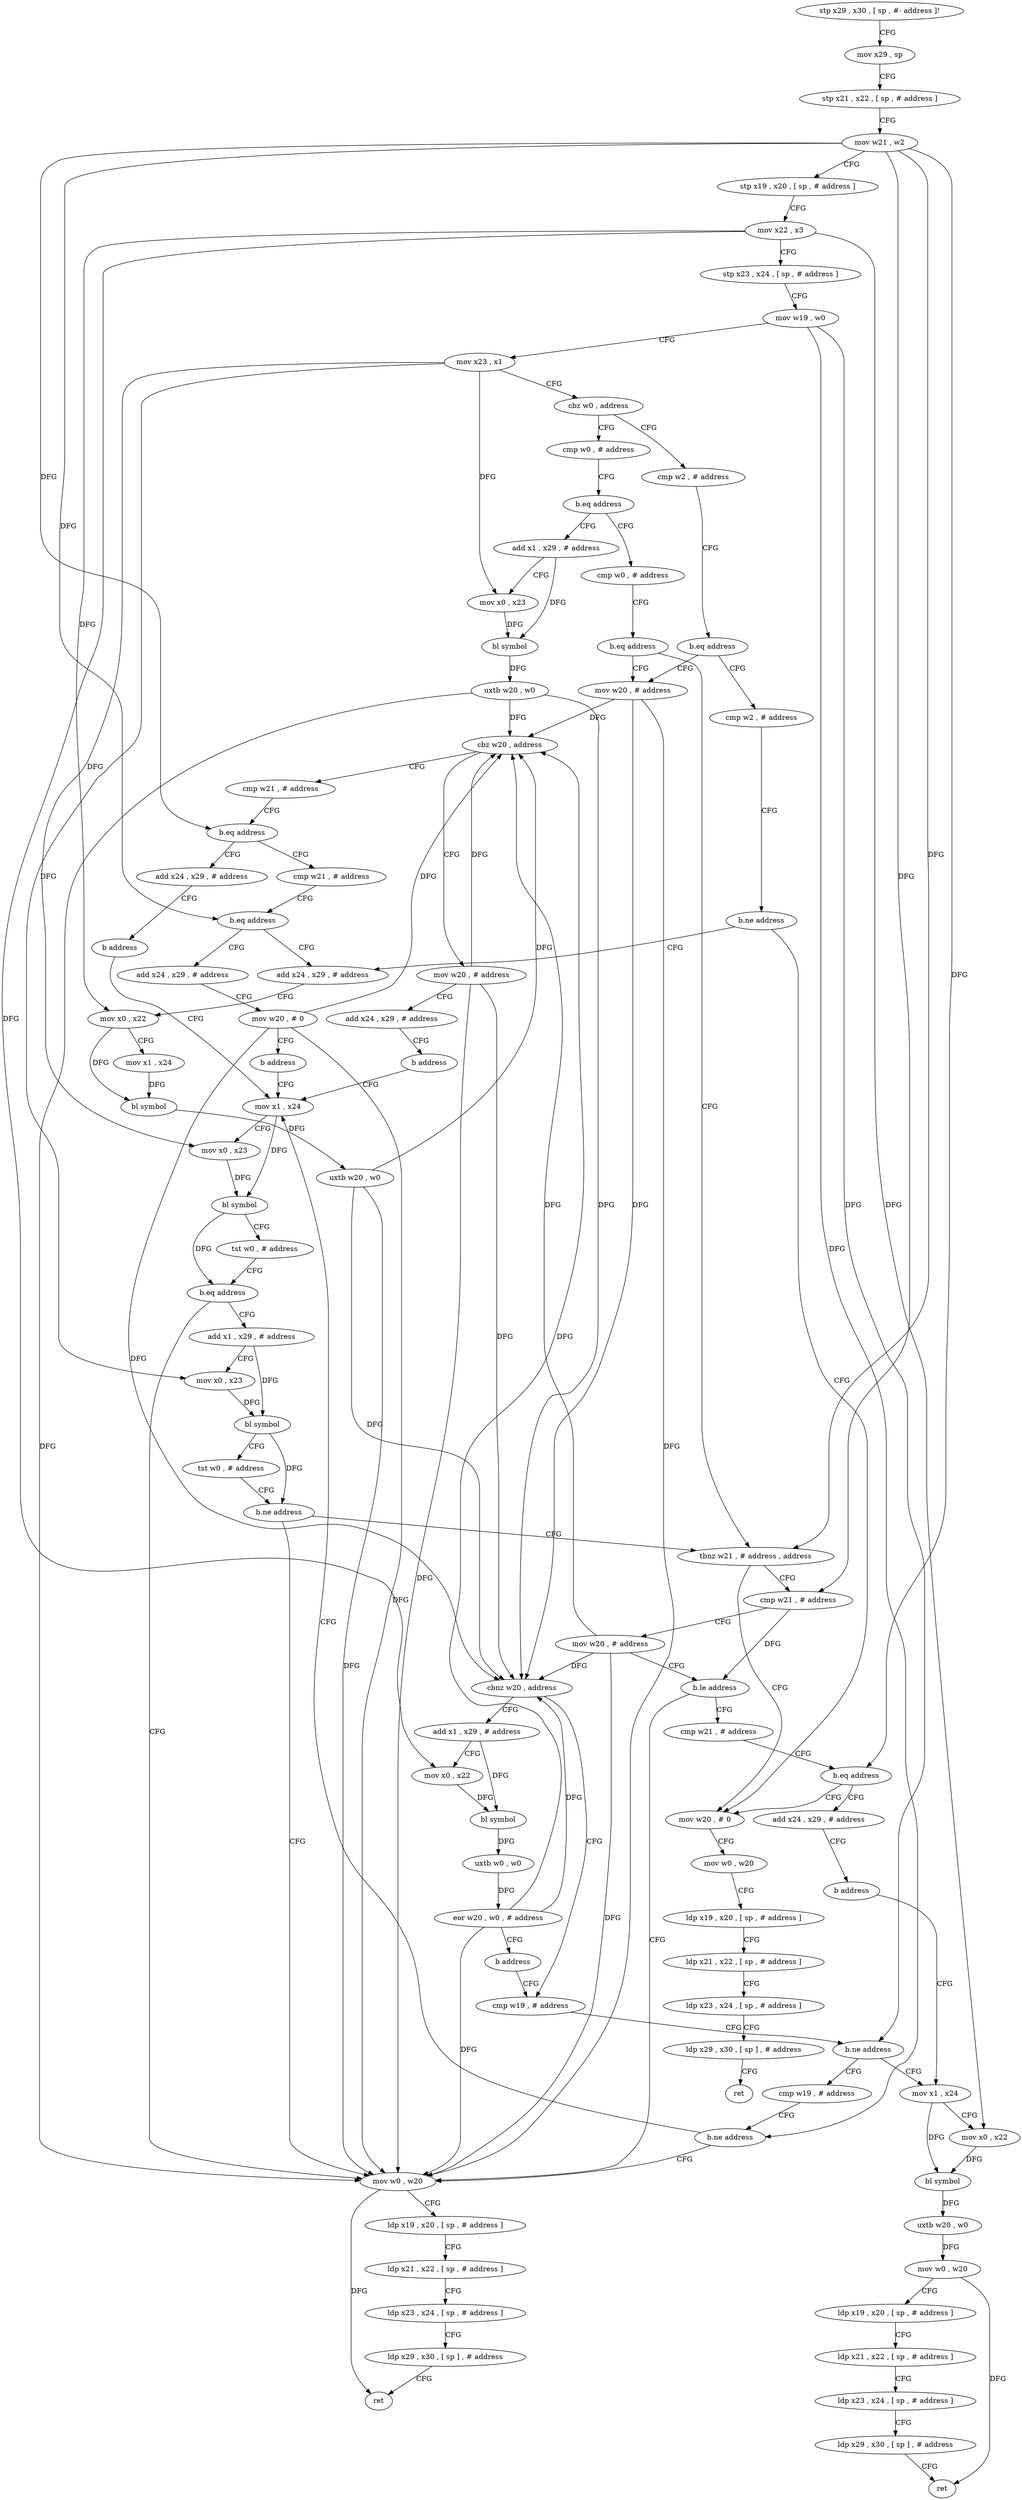 digraph "func" {
"128632" [label = "stp x29 , x30 , [ sp , #- address ]!" ]
"128636" [label = "mov x29 , sp" ]
"128640" [label = "stp x21 , x22 , [ sp , # address ]" ]
"128644" [label = "mov w21 , w2" ]
"128648" [label = "stp x19 , x20 , [ sp , # address ]" ]
"128652" [label = "mov x22 , x3" ]
"128656" [label = "stp x23 , x24 , [ sp , # address ]" ]
"128660" [label = "mov w19 , w0" ]
"128664" [label = "mov x23 , x1" ]
"128668" [label = "cbz w0 , address" ]
"128720" [label = "cmp w2 , # address" ]
"128672" [label = "cmp w0 , # address" ]
"128724" [label = "b.eq address" ]
"128688" [label = "mov w20 , # address" ]
"128728" [label = "cmp w2 , # address" ]
"128676" [label = "b.eq address" ]
"128912" [label = "add x1 , x29 , # address" ]
"128680" [label = "cmp w0 , # address" ]
"128692" [label = "mov w0 , w20" ]
"128732" [label = "b.ne address" ]
"128880" [label = "mov w20 , # 0" ]
"128736" [label = "add x24 , x29 , # address" ]
"128916" [label = "mov x0 , x23" ]
"128920" [label = "bl symbol" ]
"128924" [label = "uxtb w20 , w0" ]
"128928" [label = "cbz w20 , address" ]
"128984" [label = "mov w20 , # address" ]
"128932" [label = "cmp w21 , # address" ]
"128684" [label = "b.eq address" ]
"128856" [label = "tbnz w21 , # address , address" ]
"128884" [label = "mov w0 , w20" ]
"128888" [label = "ldp x19 , x20 , [ sp , # address ]" ]
"128892" [label = "ldp x21 , x22 , [ sp , # address ]" ]
"128896" [label = "ldp x23 , x24 , [ sp , # address ]" ]
"128900" [label = "ldp x29 , x30 , [ sp ] , # address" ]
"128904" [label = "ret" ]
"128740" [label = "mov x0 , x22" ]
"128744" [label = "mov x1 , x24" ]
"128748" [label = "bl symbol" ]
"128752" [label = "uxtb w20 , w0" ]
"128756" [label = "cbnz w20 , address" ]
"128960" [label = "add x1 , x29 , # address" ]
"128760" [label = "cmp w19 , # address" ]
"128988" [label = "add x24 , x29 , # address" ]
"128992" [label = "b address" ]
"128816" [label = "mov x1 , x24" ]
"128936" [label = "b.eq address" ]
"129004" [label = "add x24 , x29 , # address" ]
"128940" [label = "cmp w21 , # address" ]
"128860" [label = "cmp w21 , # address" ]
"128964" [label = "mov x0 , x22" ]
"128968" [label = "bl symbol" ]
"128972" [label = "uxtb w0 , w0" ]
"128976" [label = "eor w20 , w0 , # address" ]
"128980" [label = "b address" ]
"128764" [label = "b.ne address" ]
"128808" [label = "cmp w19 , # address" ]
"128768" [label = "mov x1 , x24" ]
"128820" [label = "mov x0 , x23" ]
"128824" [label = "bl symbol" ]
"128828" [label = "tst w0 , # address" ]
"128832" [label = "b.eq address" ]
"128836" [label = "add x1 , x29 , # address" ]
"129008" [label = "b address" ]
"128944" [label = "b.eq address" ]
"128948" [label = "add x24 , x29 , # address" ]
"128864" [label = "mov w20 , # address" ]
"128868" [label = "b.le address" ]
"128872" [label = "cmp w21 , # address" ]
"128812" [label = "b.ne address" ]
"128772" [label = "mov x0 , x22" ]
"128776" [label = "bl symbol" ]
"128780" [label = "uxtb w20 , w0" ]
"128784" [label = "mov w0 , w20" ]
"128788" [label = "ldp x19 , x20 , [ sp , # address ]" ]
"128792" [label = "ldp x21 , x22 , [ sp , # address ]" ]
"128796" [label = "ldp x23 , x24 , [ sp , # address ]" ]
"128800" [label = "ldp x29 , x30 , [ sp ] , # address" ]
"128804" [label = "ret" ]
"128696" [label = "ldp x19 , x20 , [ sp , # address ]" ]
"128700" [label = "ldp x21 , x22 , [ sp , # address ]" ]
"128704" [label = "ldp x23 , x24 , [ sp , # address ]" ]
"128708" [label = "ldp x29 , x30 , [ sp ] , # address" ]
"128712" [label = "ret" ]
"128840" [label = "mov x0 , x23" ]
"128844" [label = "bl symbol" ]
"128848" [label = "tst w0 , # address" ]
"128852" [label = "b.ne address" ]
"128952" [label = "mov w20 , # 0" ]
"128956" [label = "b address" ]
"128876" [label = "b.eq address" ]
"128996" [label = "add x24 , x29 , # address" ]
"129000" [label = "b address" ]
"128632" -> "128636" [ label = "CFG" ]
"128636" -> "128640" [ label = "CFG" ]
"128640" -> "128644" [ label = "CFG" ]
"128644" -> "128648" [ label = "CFG" ]
"128644" -> "128936" [ label = "DFG" ]
"128644" -> "128856" [ label = "DFG" ]
"128644" -> "128944" [ label = "DFG" ]
"128644" -> "128860" [ label = "DFG" ]
"128644" -> "128876" [ label = "DFG" ]
"128648" -> "128652" [ label = "CFG" ]
"128652" -> "128656" [ label = "CFG" ]
"128652" -> "128740" [ label = "DFG" ]
"128652" -> "128964" [ label = "DFG" ]
"128652" -> "128772" [ label = "DFG" ]
"128656" -> "128660" [ label = "CFG" ]
"128660" -> "128664" [ label = "CFG" ]
"128660" -> "128764" [ label = "DFG" ]
"128660" -> "128812" [ label = "DFG" ]
"128664" -> "128668" [ label = "CFG" ]
"128664" -> "128916" [ label = "DFG" ]
"128664" -> "128820" [ label = "DFG" ]
"128664" -> "128840" [ label = "DFG" ]
"128668" -> "128720" [ label = "CFG" ]
"128668" -> "128672" [ label = "CFG" ]
"128720" -> "128724" [ label = "CFG" ]
"128672" -> "128676" [ label = "CFG" ]
"128724" -> "128688" [ label = "CFG" ]
"128724" -> "128728" [ label = "CFG" ]
"128688" -> "128692" [ label = "DFG" ]
"128688" -> "128928" [ label = "DFG" ]
"128688" -> "128756" [ label = "DFG" ]
"128728" -> "128732" [ label = "CFG" ]
"128676" -> "128912" [ label = "CFG" ]
"128676" -> "128680" [ label = "CFG" ]
"128912" -> "128916" [ label = "CFG" ]
"128912" -> "128920" [ label = "DFG" ]
"128680" -> "128684" [ label = "CFG" ]
"128692" -> "128696" [ label = "CFG" ]
"128692" -> "128712" [ label = "DFG" ]
"128732" -> "128880" [ label = "CFG" ]
"128732" -> "128736" [ label = "CFG" ]
"128880" -> "128884" [ label = "CFG" ]
"128736" -> "128740" [ label = "CFG" ]
"128916" -> "128920" [ label = "DFG" ]
"128920" -> "128924" [ label = "DFG" ]
"128924" -> "128928" [ label = "DFG" ]
"128924" -> "128692" [ label = "DFG" ]
"128924" -> "128756" [ label = "DFG" ]
"128928" -> "128984" [ label = "CFG" ]
"128928" -> "128932" [ label = "CFG" ]
"128984" -> "128988" [ label = "CFG" ]
"128984" -> "128928" [ label = "DFG" ]
"128984" -> "128692" [ label = "DFG" ]
"128984" -> "128756" [ label = "DFG" ]
"128932" -> "128936" [ label = "CFG" ]
"128684" -> "128856" [ label = "CFG" ]
"128684" -> "128688" [ label = "CFG" ]
"128856" -> "128880" [ label = "CFG" ]
"128856" -> "128860" [ label = "CFG" ]
"128884" -> "128888" [ label = "CFG" ]
"128888" -> "128892" [ label = "CFG" ]
"128892" -> "128896" [ label = "CFG" ]
"128896" -> "128900" [ label = "CFG" ]
"128900" -> "128904" [ label = "CFG" ]
"128740" -> "128744" [ label = "CFG" ]
"128740" -> "128748" [ label = "DFG" ]
"128744" -> "128748" [ label = "DFG" ]
"128748" -> "128752" [ label = "DFG" ]
"128752" -> "128756" [ label = "DFG" ]
"128752" -> "128928" [ label = "DFG" ]
"128752" -> "128692" [ label = "DFG" ]
"128756" -> "128960" [ label = "CFG" ]
"128756" -> "128760" [ label = "CFG" ]
"128960" -> "128964" [ label = "CFG" ]
"128960" -> "128968" [ label = "DFG" ]
"128760" -> "128764" [ label = "CFG" ]
"128988" -> "128992" [ label = "CFG" ]
"128992" -> "128816" [ label = "CFG" ]
"128816" -> "128820" [ label = "CFG" ]
"128816" -> "128824" [ label = "DFG" ]
"128936" -> "129004" [ label = "CFG" ]
"128936" -> "128940" [ label = "CFG" ]
"129004" -> "129008" [ label = "CFG" ]
"128940" -> "128944" [ label = "CFG" ]
"128860" -> "128864" [ label = "CFG" ]
"128860" -> "128868" [ label = "DFG" ]
"128964" -> "128968" [ label = "DFG" ]
"128968" -> "128972" [ label = "DFG" ]
"128972" -> "128976" [ label = "DFG" ]
"128976" -> "128980" [ label = "CFG" ]
"128976" -> "128928" [ label = "DFG" ]
"128976" -> "128692" [ label = "DFG" ]
"128976" -> "128756" [ label = "DFG" ]
"128980" -> "128760" [ label = "CFG" ]
"128764" -> "128808" [ label = "CFG" ]
"128764" -> "128768" [ label = "CFG" ]
"128808" -> "128812" [ label = "CFG" ]
"128768" -> "128772" [ label = "CFG" ]
"128768" -> "128776" [ label = "DFG" ]
"128820" -> "128824" [ label = "DFG" ]
"128824" -> "128828" [ label = "CFG" ]
"128824" -> "128832" [ label = "DFG" ]
"128828" -> "128832" [ label = "CFG" ]
"128832" -> "128692" [ label = "CFG" ]
"128832" -> "128836" [ label = "CFG" ]
"128836" -> "128840" [ label = "CFG" ]
"128836" -> "128844" [ label = "DFG" ]
"129008" -> "128816" [ label = "CFG" ]
"128944" -> "128736" [ label = "CFG" ]
"128944" -> "128948" [ label = "CFG" ]
"128948" -> "128952" [ label = "CFG" ]
"128864" -> "128868" [ label = "CFG" ]
"128864" -> "128928" [ label = "DFG" ]
"128864" -> "128692" [ label = "DFG" ]
"128864" -> "128756" [ label = "DFG" ]
"128868" -> "128692" [ label = "CFG" ]
"128868" -> "128872" [ label = "CFG" ]
"128872" -> "128876" [ label = "CFG" ]
"128812" -> "128692" [ label = "CFG" ]
"128812" -> "128816" [ label = "CFG" ]
"128772" -> "128776" [ label = "DFG" ]
"128776" -> "128780" [ label = "DFG" ]
"128780" -> "128784" [ label = "DFG" ]
"128784" -> "128788" [ label = "CFG" ]
"128784" -> "128804" [ label = "DFG" ]
"128788" -> "128792" [ label = "CFG" ]
"128792" -> "128796" [ label = "CFG" ]
"128796" -> "128800" [ label = "CFG" ]
"128800" -> "128804" [ label = "CFG" ]
"128696" -> "128700" [ label = "CFG" ]
"128700" -> "128704" [ label = "CFG" ]
"128704" -> "128708" [ label = "CFG" ]
"128708" -> "128712" [ label = "CFG" ]
"128840" -> "128844" [ label = "DFG" ]
"128844" -> "128848" [ label = "CFG" ]
"128844" -> "128852" [ label = "DFG" ]
"128848" -> "128852" [ label = "CFG" ]
"128852" -> "128692" [ label = "CFG" ]
"128852" -> "128856" [ label = "CFG" ]
"128952" -> "128956" [ label = "CFG" ]
"128952" -> "128928" [ label = "DFG" ]
"128952" -> "128692" [ label = "DFG" ]
"128952" -> "128756" [ label = "DFG" ]
"128956" -> "128816" [ label = "CFG" ]
"128876" -> "128996" [ label = "CFG" ]
"128876" -> "128880" [ label = "CFG" ]
"128996" -> "129000" [ label = "CFG" ]
"129000" -> "128768" [ label = "CFG" ]
}
